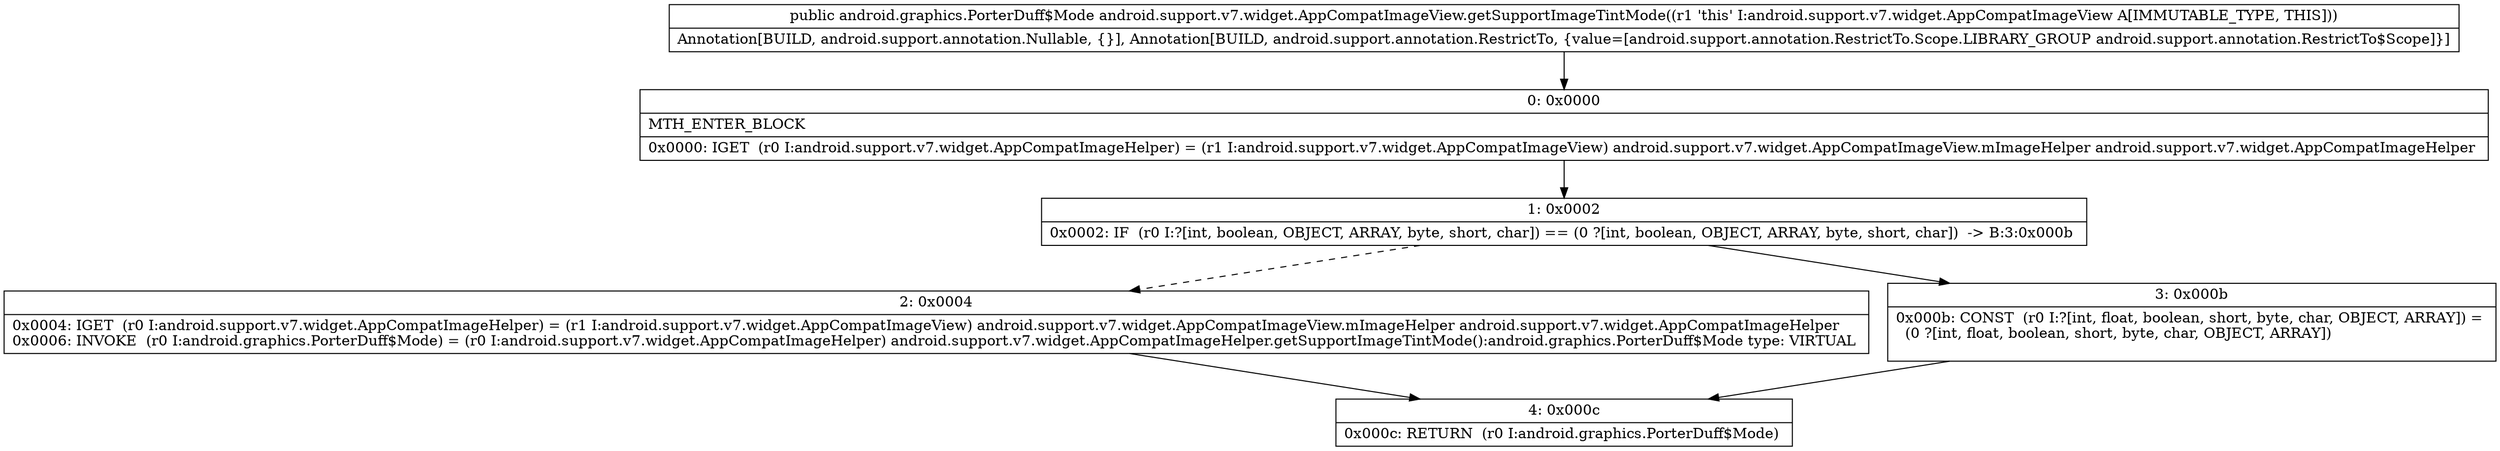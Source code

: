 digraph "CFG forandroid.support.v7.widget.AppCompatImageView.getSupportImageTintMode()Landroid\/graphics\/PorterDuff$Mode;" {
Node_0 [shape=record,label="{0\:\ 0x0000|MTH_ENTER_BLOCK\l|0x0000: IGET  (r0 I:android.support.v7.widget.AppCompatImageHelper) = (r1 I:android.support.v7.widget.AppCompatImageView) android.support.v7.widget.AppCompatImageView.mImageHelper android.support.v7.widget.AppCompatImageHelper \l}"];
Node_1 [shape=record,label="{1\:\ 0x0002|0x0002: IF  (r0 I:?[int, boolean, OBJECT, ARRAY, byte, short, char]) == (0 ?[int, boolean, OBJECT, ARRAY, byte, short, char])  \-\> B:3:0x000b \l}"];
Node_2 [shape=record,label="{2\:\ 0x0004|0x0004: IGET  (r0 I:android.support.v7.widget.AppCompatImageHelper) = (r1 I:android.support.v7.widget.AppCompatImageView) android.support.v7.widget.AppCompatImageView.mImageHelper android.support.v7.widget.AppCompatImageHelper \l0x0006: INVOKE  (r0 I:android.graphics.PorterDuff$Mode) = (r0 I:android.support.v7.widget.AppCompatImageHelper) android.support.v7.widget.AppCompatImageHelper.getSupportImageTintMode():android.graphics.PorterDuff$Mode type: VIRTUAL \l}"];
Node_3 [shape=record,label="{3\:\ 0x000b|0x000b: CONST  (r0 I:?[int, float, boolean, short, byte, char, OBJECT, ARRAY]) = \l  (0 ?[int, float, boolean, short, byte, char, OBJECT, ARRAY])\l \l}"];
Node_4 [shape=record,label="{4\:\ 0x000c|0x000c: RETURN  (r0 I:android.graphics.PorterDuff$Mode) \l}"];
MethodNode[shape=record,label="{public android.graphics.PorterDuff$Mode android.support.v7.widget.AppCompatImageView.getSupportImageTintMode((r1 'this' I:android.support.v7.widget.AppCompatImageView A[IMMUTABLE_TYPE, THIS]))  | Annotation[BUILD, android.support.annotation.Nullable, \{\}], Annotation[BUILD, android.support.annotation.RestrictTo, \{value=[android.support.annotation.RestrictTo.Scope.LIBRARY_GROUP android.support.annotation.RestrictTo$Scope]\}]\l}"];
MethodNode -> Node_0;
Node_0 -> Node_1;
Node_1 -> Node_2[style=dashed];
Node_1 -> Node_3;
Node_2 -> Node_4;
Node_3 -> Node_4;
}

